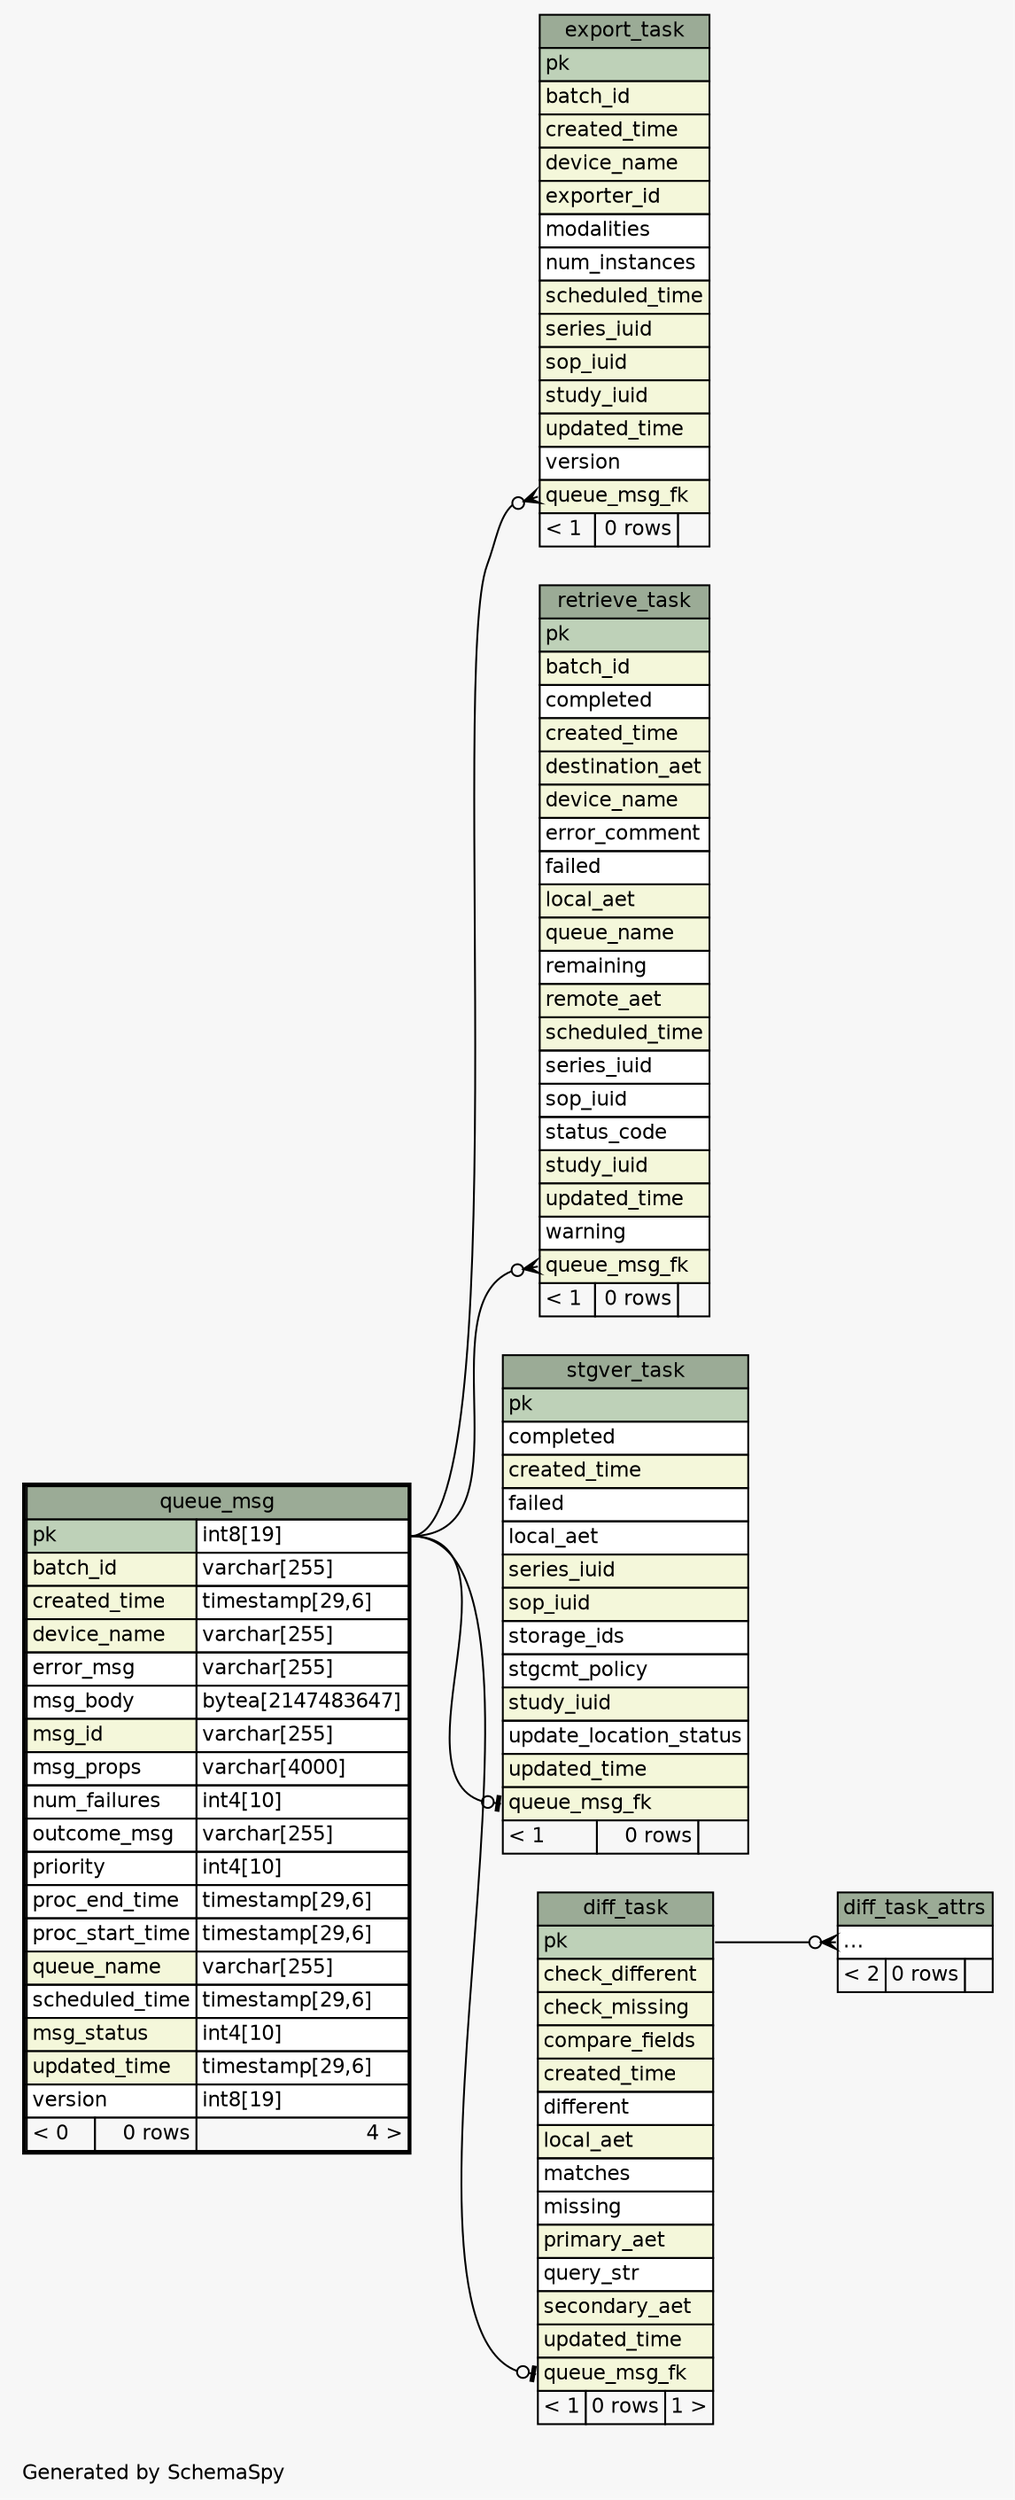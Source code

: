 // dot 2.40.1 on Linux 5.3.0-26-generic
// SchemaSpy rev 590
digraph "twoDegreesRelationshipsDiagram" {
  graph [
    rankdir="RL"
    bgcolor="#f7f7f7"
    label="\nGenerated by SchemaSpy"
    labeljust="l"
    nodesep="0.18"
    ranksep="0.46"
    fontname="Helvetica"
    fontsize="11"
  ];
  node [
    fontname="Helvetica"
    fontsize="11"
    shape="plaintext"
  ];
  edge [
    arrowsize="0.8"
  ];
  "diff_task":"queue_msg_fk":w -> "queue_msg":"pk.type":e [arrowhead=none dir=back arrowtail=teeodot];
  "diff_task_attrs":"elipses":w -> "diff_task":"pk":e [arrowhead=none dir=back arrowtail=crowodot];
  "export_task":"queue_msg_fk":w -> "queue_msg":"pk.type":e [arrowhead=none dir=back arrowtail=crowodot];
  "retrieve_task":"queue_msg_fk":w -> "queue_msg":"pk.type":e [arrowhead=none dir=back arrowtail=crowodot];
  "stgver_task":"queue_msg_fk":w -> "queue_msg":"pk.type":e [arrowhead=none dir=back arrowtail=teeodot];
  "diff_task" [
    label=<
    <TABLE BORDER="0" CELLBORDER="1" CELLSPACING="0" BGCOLOR="#ffffff">
      <TR><TD COLSPAN="3" BGCOLOR="#9bab96" ALIGN="CENTER">diff_task</TD></TR>
      <TR><TD PORT="pk" COLSPAN="3" BGCOLOR="#bed1b8" ALIGN="LEFT">pk</TD></TR>
      <TR><TD PORT="check_different" COLSPAN="3" BGCOLOR="#f4f7da" ALIGN="LEFT">check_different</TD></TR>
      <TR><TD PORT="check_missing" COLSPAN="3" BGCOLOR="#f4f7da" ALIGN="LEFT">check_missing</TD></TR>
      <TR><TD PORT="compare_fields" COLSPAN="3" BGCOLOR="#f4f7da" ALIGN="LEFT">compare_fields</TD></TR>
      <TR><TD PORT="created_time" COLSPAN="3" BGCOLOR="#f4f7da" ALIGN="LEFT">created_time</TD></TR>
      <TR><TD PORT="different" COLSPAN="3" ALIGN="LEFT">different</TD></TR>
      <TR><TD PORT="local_aet" COLSPAN="3" BGCOLOR="#f4f7da" ALIGN="LEFT">local_aet</TD></TR>
      <TR><TD PORT="matches" COLSPAN="3" ALIGN="LEFT">matches</TD></TR>
      <TR><TD PORT="missing" COLSPAN="3" ALIGN="LEFT">missing</TD></TR>
      <TR><TD PORT="primary_aet" COLSPAN="3" BGCOLOR="#f4f7da" ALIGN="LEFT">primary_aet</TD></TR>
      <TR><TD PORT="query_str" COLSPAN="3" ALIGN="LEFT">query_str</TD></TR>
      <TR><TD PORT="secondary_aet" COLSPAN="3" BGCOLOR="#f4f7da" ALIGN="LEFT">secondary_aet</TD></TR>
      <TR><TD PORT="updated_time" COLSPAN="3" BGCOLOR="#f4f7da" ALIGN="LEFT">updated_time</TD></TR>
      <TR><TD PORT="queue_msg_fk" COLSPAN="3" BGCOLOR="#f4f7da" ALIGN="LEFT">queue_msg_fk</TD></TR>
      <TR><TD ALIGN="LEFT" BGCOLOR="#f7f7f7">&lt; 1</TD><TD ALIGN="RIGHT" BGCOLOR="#f7f7f7">0 rows</TD><TD ALIGN="RIGHT" BGCOLOR="#f7f7f7">1 &gt;</TD></TR>
    </TABLE>>
    URL="diff_task.html"
    tooltip="diff_task"
  ];
  "diff_task_attrs" [
    label=<
    <TABLE BORDER="0" CELLBORDER="1" CELLSPACING="0" BGCOLOR="#ffffff">
      <TR><TD COLSPAN="3" BGCOLOR="#9bab96" ALIGN="CENTER">diff_task_attrs</TD></TR>
      <TR><TD PORT="elipses" COLSPAN="3" ALIGN="LEFT">...</TD></TR>
      <TR><TD ALIGN="LEFT" BGCOLOR="#f7f7f7">&lt; 2</TD><TD ALIGN="RIGHT" BGCOLOR="#f7f7f7">0 rows</TD><TD ALIGN="RIGHT" BGCOLOR="#f7f7f7">  </TD></TR>
    </TABLE>>
    URL="diff_task_attrs.html"
    tooltip="diff_task_attrs"
  ];
  "export_task" [
    label=<
    <TABLE BORDER="0" CELLBORDER="1" CELLSPACING="0" BGCOLOR="#ffffff">
      <TR><TD COLSPAN="3" BGCOLOR="#9bab96" ALIGN="CENTER">export_task</TD></TR>
      <TR><TD PORT="pk" COLSPAN="3" BGCOLOR="#bed1b8" ALIGN="LEFT">pk</TD></TR>
      <TR><TD PORT="batch_id" COLSPAN="3" BGCOLOR="#f4f7da" ALIGN="LEFT">batch_id</TD></TR>
      <TR><TD PORT="created_time" COLSPAN="3" BGCOLOR="#f4f7da" ALIGN="LEFT">created_time</TD></TR>
      <TR><TD PORT="device_name" COLSPAN="3" BGCOLOR="#f4f7da" ALIGN="LEFT">device_name</TD></TR>
      <TR><TD PORT="exporter_id" COLSPAN="3" BGCOLOR="#f4f7da" ALIGN="LEFT">exporter_id</TD></TR>
      <TR><TD PORT="modalities" COLSPAN="3" ALIGN="LEFT">modalities</TD></TR>
      <TR><TD PORT="num_instances" COLSPAN="3" ALIGN="LEFT">num_instances</TD></TR>
      <TR><TD PORT="scheduled_time" COLSPAN="3" BGCOLOR="#f4f7da" ALIGN="LEFT">scheduled_time</TD></TR>
      <TR><TD PORT="series_iuid" COLSPAN="3" BGCOLOR="#f4f7da" ALIGN="LEFT">series_iuid</TD></TR>
      <TR><TD PORT="sop_iuid" COLSPAN="3" BGCOLOR="#f4f7da" ALIGN="LEFT">sop_iuid</TD></TR>
      <TR><TD PORT="study_iuid" COLSPAN="3" BGCOLOR="#f4f7da" ALIGN="LEFT">study_iuid</TD></TR>
      <TR><TD PORT="updated_time" COLSPAN="3" BGCOLOR="#f4f7da" ALIGN="LEFT">updated_time</TD></TR>
      <TR><TD PORT="version" COLSPAN="3" ALIGN="LEFT">version</TD></TR>
      <TR><TD PORT="queue_msg_fk" COLSPAN="3" BGCOLOR="#f4f7da" ALIGN="LEFT">queue_msg_fk</TD></TR>
      <TR><TD ALIGN="LEFT" BGCOLOR="#f7f7f7">&lt; 1</TD><TD ALIGN="RIGHT" BGCOLOR="#f7f7f7">0 rows</TD><TD ALIGN="RIGHT" BGCOLOR="#f7f7f7">  </TD></TR>
    </TABLE>>
    URL="export_task.html"
    tooltip="export_task"
  ];
  "queue_msg" [
    label=<
    <TABLE BORDER="2" CELLBORDER="1" CELLSPACING="0" BGCOLOR="#ffffff">
      <TR><TD COLSPAN="3" BGCOLOR="#9bab96" ALIGN="CENTER">queue_msg</TD></TR>
      <TR><TD PORT="pk" COLSPAN="2" BGCOLOR="#bed1b8" ALIGN="LEFT">pk</TD><TD PORT="pk.type" ALIGN="LEFT">int8[19]</TD></TR>
      <TR><TD PORT="batch_id" COLSPAN="2" BGCOLOR="#f4f7da" ALIGN="LEFT">batch_id</TD><TD PORT="batch_id.type" ALIGN="LEFT">varchar[255]</TD></TR>
      <TR><TD PORT="created_time" COLSPAN="2" BGCOLOR="#f4f7da" ALIGN="LEFT">created_time</TD><TD PORT="created_time.type" ALIGN="LEFT">timestamp[29,6]</TD></TR>
      <TR><TD PORT="device_name" COLSPAN="2" BGCOLOR="#f4f7da" ALIGN="LEFT">device_name</TD><TD PORT="device_name.type" ALIGN="LEFT">varchar[255]</TD></TR>
      <TR><TD PORT="error_msg" COLSPAN="2" ALIGN="LEFT">error_msg</TD><TD PORT="error_msg.type" ALIGN="LEFT">varchar[255]</TD></TR>
      <TR><TD PORT="msg_body" COLSPAN="2" ALIGN="LEFT">msg_body</TD><TD PORT="msg_body.type" ALIGN="LEFT">bytea[2147483647]</TD></TR>
      <TR><TD PORT="msg_id" COLSPAN="2" BGCOLOR="#f4f7da" ALIGN="LEFT">msg_id</TD><TD PORT="msg_id.type" ALIGN="LEFT">varchar[255]</TD></TR>
      <TR><TD PORT="msg_props" COLSPAN="2" ALIGN="LEFT">msg_props</TD><TD PORT="msg_props.type" ALIGN="LEFT">varchar[4000]</TD></TR>
      <TR><TD PORT="num_failures" COLSPAN="2" ALIGN="LEFT">num_failures</TD><TD PORT="num_failures.type" ALIGN="LEFT">int4[10]</TD></TR>
      <TR><TD PORT="outcome_msg" COLSPAN="2" ALIGN="LEFT">outcome_msg</TD><TD PORT="outcome_msg.type" ALIGN="LEFT">varchar[255]</TD></TR>
      <TR><TD PORT="priority" COLSPAN="2" ALIGN="LEFT">priority</TD><TD PORT="priority.type" ALIGN="LEFT">int4[10]</TD></TR>
      <TR><TD PORT="proc_end_time" COLSPAN="2" ALIGN="LEFT">proc_end_time</TD><TD PORT="proc_end_time.type" ALIGN="LEFT">timestamp[29,6]</TD></TR>
      <TR><TD PORT="proc_start_time" COLSPAN="2" ALIGN="LEFT">proc_start_time</TD><TD PORT="proc_start_time.type" ALIGN="LEFT">timestamp[29,6]</TD></TR>
      <TR><TD PORT="queue_name" COLSPAN="2" BGCOLOR="#f4f7da" ALIGN="LEFT">queue_name</TD><TD PORT="queue_name.type" ALIGN="LEFT">varchar[255]</TD></TR>
      <TR><TD PORT="scheduled_time" COLSPAN="2" ALIGN="LEFT">scheduled_time</TD><TD PORT="scheduled_time.type" ALIGN="LEFT">timestamp[29,6]</TD></TR>
      <TR><TD PORT="msg_status" COLSPAN="2" BGCOLOR="#f4f7da" ALIGN="LEFT">msg_status</TD><TD PORT="msg_status.type" ALIGN="LEFT">int4[10]</TD></TR>
      <TR><TD PORT="updated_time" COLSPAN="2" BGCOLOR="#f4f7da" ALIGN="LEFT">updated_time</TD><TD PORT="updated_time.type" ALIGN="LEFT">timestamp[29,6]</TD></TR>
      <TR><TD PORT="version" COLSPAN="2" ALIGN="LEFT">version</TD><TD PORT="version.type" ALIGN="LEFT">int8[19]</TD></TR>
      <TR><TD ALIGN="LEFT" BGCOLOR="#f7f7f7">&lt; 0</TD><TD ALIGN="RIGHT" BGCOLOR="#f7f7f7">0 rows</TD><TD ALIGN="RIGHT" BGCOLOR="#f7f7f7">4 &gt;</TD></TR>
    </TABLE>>
    URL="queue_msg.html"
    tooltip="queue_msg"
  ];
  "retrieve_task" [
    label=<
    <TABLE BORDER="0" CELLBORDER="1" CELLSPACING="0" BGCOLOR="#ffffff">
      <TR><TD COLSPAN="3" BGCOLOR="#9bab96" ALIGN="CENTER">retrieve_task</TD></TR>
      <TR><TD PORT="pk" COLSPAN="3" BGCOLOR="#bed1b8" ALIGN="LEFT">pk</TD></TR>
      <TR><TD PORT="batch_id" COLSPAN="3" BGCOLOR="#f4f7da" ALIGN="LEFT">batch_id</TD></TR>
      <TR><TD PORT="completed" COLSPAN="3" ALIGN="LEFT">completed</TD></TR>
      <TR><TD PORT="created_time" COLSPAN="3" BGCOLOR="#f4f7da" ALIGN="LEFT">created_time</TD></TR>
      <TR><TD PORT="destination_aet" COLSPAN="3" BGCOLOR="#f4f7da" ALIGN="LEFT">destination_aet</TD></TR>
      <TR><TD PORT="device_name" COLSPAN="3" BGCOLOR="#f4f7da" ALIGN="LEFT">device_name</TD></TR>
      <TR><TD PORT="error_comment" COLSPAN="3" ALIGN="LEFT">error_comment</TD></TR>
      <TR><TD PORT="failed" COLSPAN="3" ALIGN="LEFT">failed</TD></TR>
      <TR><TD PORT="local_aet" COLSPAN="3" BGCOLOR="#f4f7da" ALIGN="LEFT">local_aet</TD></TR>
      <TR><TD PORT="queue_name" COLSPAN="3" BGCOLOR="#f4f7da" ALIGN="LEFT">queue_name</TD></TR>
      <TR><TD PORT="remaining" COLSPAN="3" ALIGN="LEFT">remaining</TD></TR>
      <TR><TD PORT="remote_aet" COLSPAN="3" BGCOLOR="#f4f7da" ALIGN="LEFT">remote_aet</TD></TR>
      <TR><TD PORT="scheduled_time" COLSPAN="3" BGCOLOR="#f4f7da" ALIGN="LEFT">scheduled_time</TD></TR>
      <TR><TD PORT="series_iuid" COLSPAN="3" ALIGN="LEFT">series_iuid</TD></TR>
      <TR><TD PORT="sop_iuid" COLSPAN="3" ALIGN="LEFT">sop_iuid</TD></TR>
      <TR><TD PORT="status_code" COLSPAN="3" ALIGN="LEFT">status_code</TD></TR>
      <TR><TD PORT="study_iuid" COLSPAN="3" BGCOLOR="#f4f7da" ALIGN="LEFT">study_iuid</TD></TR>
      <TR><TD PORT="updated_time" COLSPAN="3" BGCOLOR="#f4f7da" ALIGN="LEFT">updated_time</TD></TR>
      <TR><TD PORT="warning" COLSPAN="3" ALIGN="LEFT">warning</TD></TR>
      <TR><TD PORT="queue_msg_fk" COLSPAN="3" BGCOLOR="#f4f7da" ALIGN="LEFT">queue_msg_fk</TD></TR>
      <TR><TD ALIGN="LEFT" BGCOLOR="#f7f7f7">&lt; 1</TD><TD ALIGN="RIGHT" BGCOLOR="#f7f7f7">0 rows</TD><TD ALIGN="RIGHT" BGCOLOR="#f7f7f7">  </TD></TR>
    </TABLE>>
    URL="retrieve_task.html"
    tooltip="retrieve_task"
  ];
  "stgver_task" [
    label=<
    <TABLE BORDER="0" CELLBORDER="1" CELLSPACING="0" BGCOLOR="#ffffff">
      <TR><TD COLSPAN="3" BGCOLOR="#9bab96" ALIGN="CENTER">stgver_task</TD></TR>
      <TR><TD PORT="pk" COLSPAN="3" BGCOLOR="#bed1b8" ALIGN="LEFT">pk</TD></TR>
      <TR><TD PORT="completed" COLSPAN="3" ALIGN="LEFT">completed</TD></TR>
      <TR><TD PORT="created_time" COLSPAN="3" BGCOLOR="#f4f7da" ALIGN="LEFT">created_time</TD></TR>
      <TR><TD PORT="failed" COLSPAN="3" ALIGN="LEFT">failed</TD></TR>
      <TR><TD PORT="local_aet" COLSPAN="3" ALIGN="LEFT">local_aet</TD></TR>
      <TR><TD PORT="series_iuid" COLSPAN="3" BGCOLOR="#f4f7da" ALIGN="LEFT">series_iuid</TD></TR>
      <TR><TD PORT="sop_iuid" COLSPAN="3" BGCOLOR="#f4f7da" ALIGN="LEFT">sop_iuid</TD></TR>
      <TR><TD PORT="storage_ids" COLSPAN="3" ALIGN="LEFT">storage_ids</TD></TR>
      <TR><TD PORT="stgcmt_policy" COLSPAN="3" ALIGN="LEFT">stgcmt_policy</TD></TR>
      <TR><TD PORT="study_iuid" COLSPAN="3" BGCOLOR="#f4f7da" ALIGN="LEFT">study_iuid</TD></TR>
      <TR><TD PORT="update_location_status" COLSPAN="3" ALIGN="LEFT">update_location_status</TD></TR>
      <TR><TD PORT="updated_time" COLSPAN="3" BGCOLOR="#f4f7da" ALIGN="LEFT">updated_time</TD></TR>
      <TR><TD PORT="queue_msg_fk" COLSPAN="3" BGCOLOR="#f4f7da" ALIGN="LEFT">queue_msg_fk</TD></TR>
      <TR><TD ALIGN="LEFT" BGCOLOR="#f7f7f7">&lt; 1</TD><TD ALIGN="RIGHT" BGCOLOR="#f7f7f7">0 rows</TD><TD ALIGN="RIGHT" BGCOLOR="#f7f7f7">  </TD></TR>
    </TABLE>>
    URL="stgver_task.html"
    tooltip="stgver_task"
  ];
}
